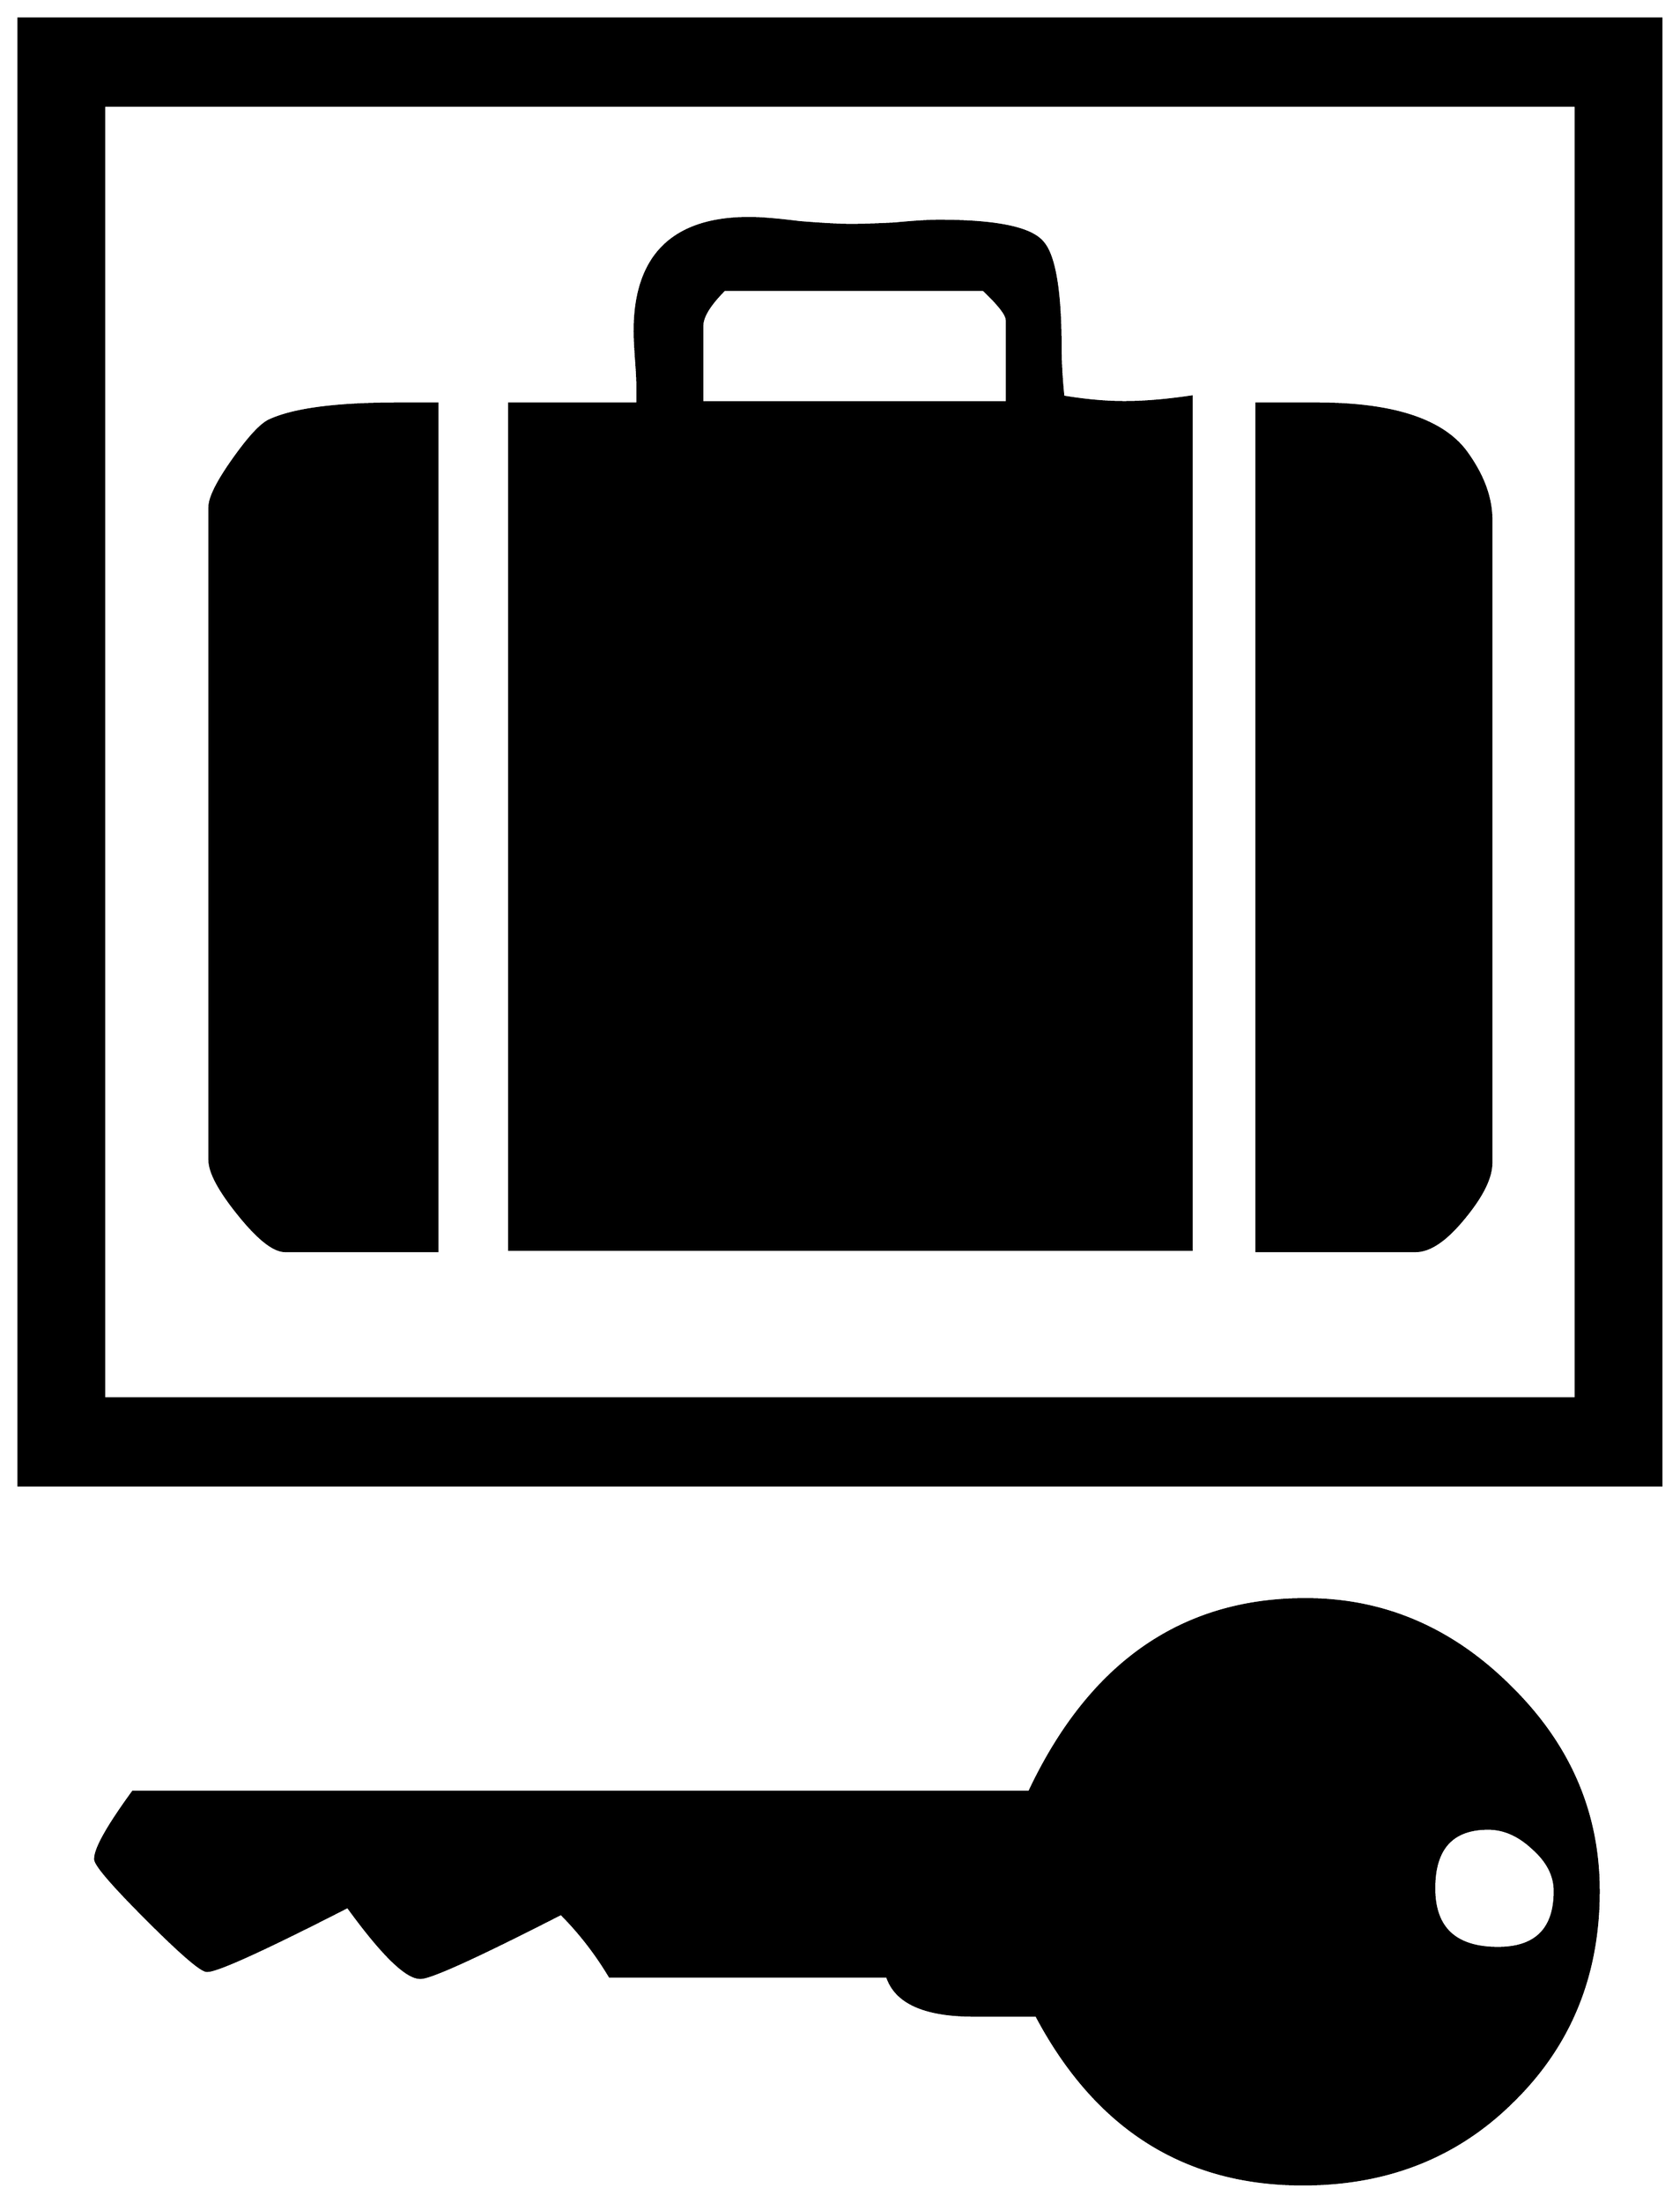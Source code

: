 


\begin{tikzpicture}[y=0.80pt, x=0.80pt, yscale=-1.0, xscale=1.0, inner sep=0pt, outer sep=0pt]
\begin{scope}[shift={(100.0,1708.0)},nonzero rule]
  \path[draw=.,fill=.,line width=1.600pt] (1260.0,-309.0) --
    (82.0,-309.0) -- (82.0,-1360.0) -- (1260.0,-1360.0) --
    (1260.0,-309.0) -- cycle(1215.0,-18.0) .. controls
    (1215.0,42.0) and (1194.667,92.0) .. (1154.0,132.0) ..
    controls (1114.0,172.0) and (1063.667,192.0) .. (1003.0,192.0)
    .. controls (918.333,192.0) and (854.667,151.667) .. (812.0,71.0)
    .. controls (812.0,71.0) and (797.0,71.0) .. (767.0,71.0) ..
    controls (731.667,71.0) and (711.0,61.667) .. (705.0,43.0) --
    (506.0,43.0) .. controls (496.0,26.333) and (484.333,11.333) ..
    (471.0,-2.0) .. controls (411.0,28.667) and (377.333,44.0) ..
    (370.0,44.0) .. controls (360.0,44.0) and (342.667,27.0) ..
    (318.0,-7.0) .. controls (258.0,23.667) and (224.333,39.0) ..
    (217.0,39.0) .. controls (213.0,39.0) and (198.667,26.667) ..
    (174.0,2.0) .. controls (149.333,-22.667) and (137.0,-37.0) ..
    (137.0,-41.0) .. controls (137.0,-48.333) and (146.0,-64.333) ..
    (164.0,-89.0) -- (807.0,-89.0) .. controls (850.333,-181.0)
    and (916.333,-227.0) .. (1005.0,-227.0) .. controls
    (1061.0,-227.0) and (1110.0,-206.0) .. (1152.0,-164.0) ..
    controls (1194.0,-122.667) and (1215.0,-74.0) ..
    (1215.0,-18.0) -- cycle(1199.0,-371.0) -- (1199.0,-1298.0)
    -- (143.0,-1298.0) -- (143.0,-371.0) -- (1199.0,-371.0) --
    cycle(1184.0,-18.0) .. controls (1184.0,-29.333) and
    (1178.667,-39.667) .. (1168.0,-49.0) .. controls (1158.0,-58.333)
    and (1147.333,-63.0) .. (1136.0,-63.0) .. controls
    (1110.0,-63.0) and (1097.0,-48.667) .. (1097.0,-20.0) ..
    controls (1097.0,8.667) and (1112.333,23.0) .. (1143.0,23.0) ..
    controls (1170.333,23.0) and (1184.0,9.333) .. (1184.0,-18.0) --
    cycle(1138.0,-540.0) .. controls (1138.0,-529.333) and
    (1131.333,-516.0) .. (1118.0,-500.0) .. controls
    (1105.333,-484.667) and (1094.0,-477.0) .. (1084.0,-477.0) --
    (970.0,-477.0) -- (970.0,-1084.0) -- (1013.0,-1084.0) ..
    controls (1068.333,-1084.0) and (1104.333,-1072.0) ..
    (1121.0,-1048.0) .. controls (1132.333,-1032.0) and
    (1138.0,-1016.333) .. (1138.0,-1001.0) -- (1138.0,-540.0) --
    cycle(923.0,-478.0) -- (434.0,-478.0) -- (434.0,-1084.0) --
    (526.0,-1084.0) -- (526.0,-1096.0) .. controls
    (526.0,-1100.667) and (525.667,-1107.333) .. (525.0,-1116.0) ..
    controls (524.333,-1125.333) and (524.0,-1132.0) ..
    (524.0,-1136.0) .. controls (524.0,-1190.0) and
    (551.333,-1217.0) .. (606.0,-1217.0) .. controls
    (614.0,-1217.0) and (626.0,-1216.0) .. (642.0,-1214.0) ..
    controls (658.667,-1212.667) and (671.0,-1212.0) ..
    (679.0,-1212.0) .. controls (686.333,-1212.0) and
    (696.667,-1212.333) .. (710.0,-1213.0) .. controls
    (724.0,-1214.333) and (734.667,-1215.0) .. (742.0,-1215.0) ..
    controls (782.667,-1215.0) and (807.333,-1210.0) ..
    (816.0,-1200.0) .. controls (824.667,-1190.667) and
    (829.0,-1165.0) .. (829.0,-1123.0) .. controls
    (829.0,-1113.667) and (829.667,-1102.333) .. (831.0,-1089.0) ..
    controls (847.0,-1086.333) and (861.667,-1085.0) ..
    (875.0,-1085.0) .. controls (889.0,-1085.0) and
    (905.0,-1086.333) .. (923.0,-1089.0) -- (923.0,-478.0) --
    cycle(382.0,-477.0) -- (273.0,-477.0) .. controls
    (265.0,-477.0) and (254.0,-485.667) .. (240.0,-503.0) ..
    controls (226.0,-520.333) and (219.0,-533.333) .. (219.0,-542.0)
    -- (219.0,-1010.0) .. controls (219.0,-1016.667) and
    (224.667,-1028.0) .. (236.0,-1044.0) .. controls
    (247.333,-1060.0) and (256.0,-1069.333) .. (262.0,-1072.0) ..
    controls (279.333,-1080.0) and (310.0,-1084.0) ..
    (354.0,-1084.0) -- (382.0,-1084.0) -- (382.0,-477.0) --
    cycle(791.0,-1085.0) -- (791.0,-1144.0) .. controls
    (791.0,-1148.0) and (785.333,-1155.333) .. (774.0,-1166.0) --
    (588.0,-1166.0) .. controls (577.333,-1155.333) and
    (572.0,-1146.667) .. (572.0,-1140.0) -- (572.0,-1085.0) --
    (791.0,-1085.0) -- cycle;
\end{scope}

\end{tikzpicture}

